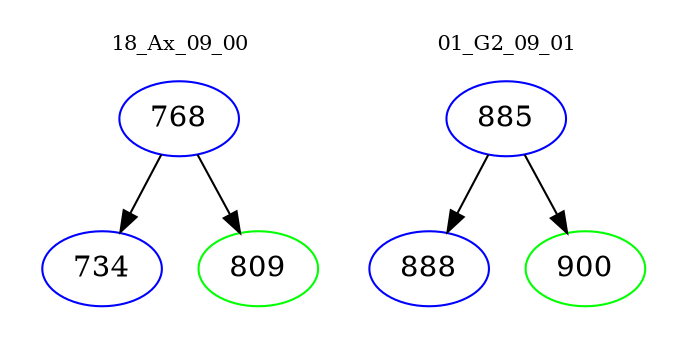 digraph{
subgraph cluster_0 {
color = white
label = "18_Ax_09_00";
fontsize=10;
T0_768 [label="768", color="blue"]
T0_768 -> T0_734 [color="black"]
T0_734 [label="734", color="blue"]
T0_768 -> T0_809 [color="black"]
T0_809 [label="809", color="green"]
}
subgraph cluster_1 {
color = white
label = "01_G2_09_01";
fontsize=10;
T1_885 [label="885", color="blue"]
T1_885 -> T1_888 [color="black"]
T1_888 [label="888", color="blue"]
T1_885 -> T1_900 [color="black"]
T1_900 [label="900", color="green"]
}
}
